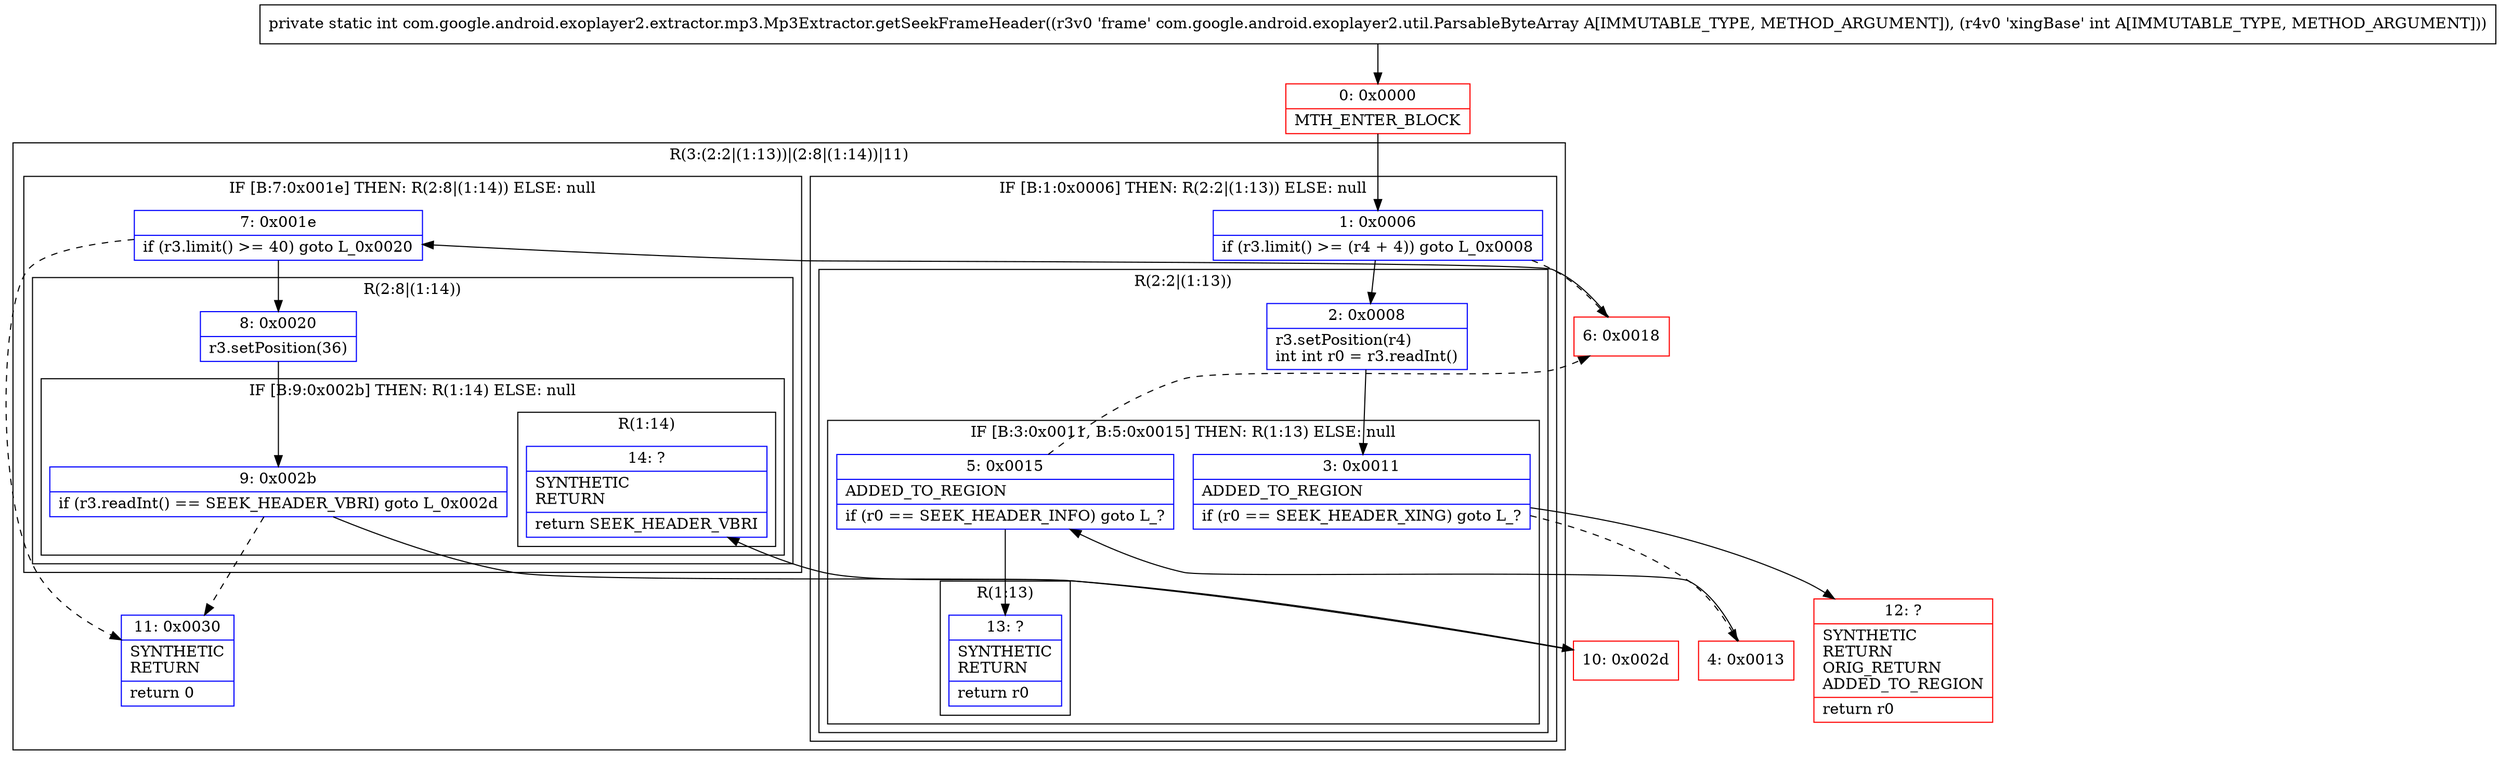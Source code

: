 digraph "CFG forcom.google.android.exoplayer2.extractor.mp3.Mp3Extractor.getSeekFrameHeader(Lcom\/google\/android\/exoplayer2\/util\/ParsableByteArray;I)I" {
subgraph cluster_Region_1494599142 {
label = "R(3:(2:2|(1:13))|(2:8|(1:14))|11)";
node [shape=record,color=blue];
subgraph cluster_IfRegion_920176981 {
label = "IF [B:1:0x0006] THEN: R(2:2|(1:13)) ELSE: null";
node [shape=record,color=blue];
Node_1 [shape=record,label="{1\:\ 0x0006|if (r3.limit() \>= (r4 + 4)) goto L_0x0008\l}"];
subgraph cluster_Region_1962527933 {
label = "R(2:2|(1:13))";
node [shape=record,color=blue];
Node_2 [shape=record,label="{2\:\ 0x0008|r3.setPosition(r4)\lint int r0 = r3.readInt()\l}"];
subgraph cluster_IfRegion_1777998953 {
label = "IF [B:3:0x0011, B:5:0x0015] THEN: R(1:13) ELSE: null";
node [shape=record,color=blue];
Node_3 [shape=record,label="{3\:\ 0x0011|ADDED_TO_REGION\l|if (r0 == SEEK_HEADER_XING) goto L_?\l}"];
Node_5 [shape=record,label="{5\:\ 0x0015|ADDED_TO_REGION\l|if (r0 == SEEK_HEADER_INFO) goto L_?\l}"];
subgraph cluster_Region_1994874629 {
label = "R(1:13)";
node [shape=record,color=blue];
Node_13 [shape=record,label="{13\:\ ?|SYNTHETIC\lRETURN\l|return r0\l}"];
}
}
}
}
subgraph cluster_IfRegion_1452089497 {
label = "IF [B:7:0x001e] THEN: R(2:8|(1:14)) ELSE: null";
node [shape=record,color=blue];
Node_7 [shape=record,label="{7\:\ 0x001e|if (r3.limit() \>= 40) goto L_0x0020\l}"];
subgraph cluster_Region_1907272368 {
label = "R(2:8|(1:14))";
node [shape=record,color=blue];
Node_8 [shape=record,label="{8\:\ 0x0020|r3.setPosition(36)\l}"];
subgraph cluster_IfRegion_115567510 {
label = "IF [B:9:0x002b] THEN: R(1:14) ELSE: null";
node [shape=record,color=blue];
Node_9 [shape=record,label="{9\:\ 0x002b|if (r3.readInt() == SEEK_HEADER_VBRI) goto L_0x002d\l}"];
subgraph cluster_Region_1988204670 {
label = "R(1:14)";
node [shape=record,color=blue];
Node_14 [shape=record,label="{14\:\ ?|SYNTHETIC\lRETURN\l|return SEEK_HEADER_VBRI\l}"];
}
}
}
}
Node_11 [shape=record,label="{11\:\ 0x0030|SYNTHETIC\lRETURN\l|return 0\l}"];
}
Node_0 [shape=record,color=red,label="{0\:\ 0x0000|MTH_ENTER_BLOCK\l}"];
Node_4 [shape=record,color=red,label="{4\:\ 0x0013}"];
Node_6 [shape=record,color=red,label="{6\:\ 0x0018}"];
Node_10 [shape=record,color=red,label="{10\:\ 0x002d}"];
Node_12 [shape=record,color=red,label="{12\:\ ?|SYNTHETIC\lRETURN\lORIG_RETURN\lADDED_TO_REGION\l|return r0\l}"];
MethodNode[shape=record,label="{private static int com.google.android.exoplayer2.extractor.mp3.Mp3Extractor.getSeekFrameHeader((r3v0 'frame' com.google.android.exoplayer2.util.ParsableByteArray A[IMMUTABLE_TYPE, METHOD_ARGUMENT]), (r4v0 'xingBase' int A[IMMUTABLE_TYPE, METHOD_ARGUMENT])) }"];
MethodNode -> Node_0;
Node_1 -> Node_2;
Node_1 -> Node_6[style=dashed];
Node_2 -> Node_3;
Node_3 -> Node_4[style=dashed];
Node_3 -> Node_12;
Node_5 -> Node_6[style=dashed];
Node_5 -> Node_13;
Node_7 -> Node_8;
Node_7 -> Node_11[style=dashed];
Node_8 -> Node_9;
Node_9 -> Node_10;
Node_9 -> Node_11[style=dashed];
Node_0 -> Node_1;
Node_4 -> Node_5;
Node_6 -> Node_7;
Node_10 -> Node_14;
}

